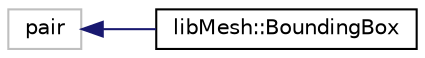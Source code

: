 digraph "类继承关系图"
{
 // INTERACTIVE_SVG=YES
  edge [fontname="Helvetica",fontsize="10",labelfontname="Helvetica",labelfontsize="10"];
  node [fontname="Helvetica",fontsize="10",shape=record];
  rankdir="LR";
  Node1 [label="pair",height=0.2,width=0.4,color="grey75", fillcolor="white", style="filled"];
  Node1 -> Node2 [dir="back",color="midnightblue",fontsize="10",style="solid",fontname="Helvetica"];
  Node2 [label="libMesh::BoundingBox",height=0.2,width=0.4,color="black", fillcolor="white", style="filled",URL="$classlibMesh_1_1BoundingBox.html",tooltip="Defines a Cartesian bounding box by the two corner extremum. "];
}
